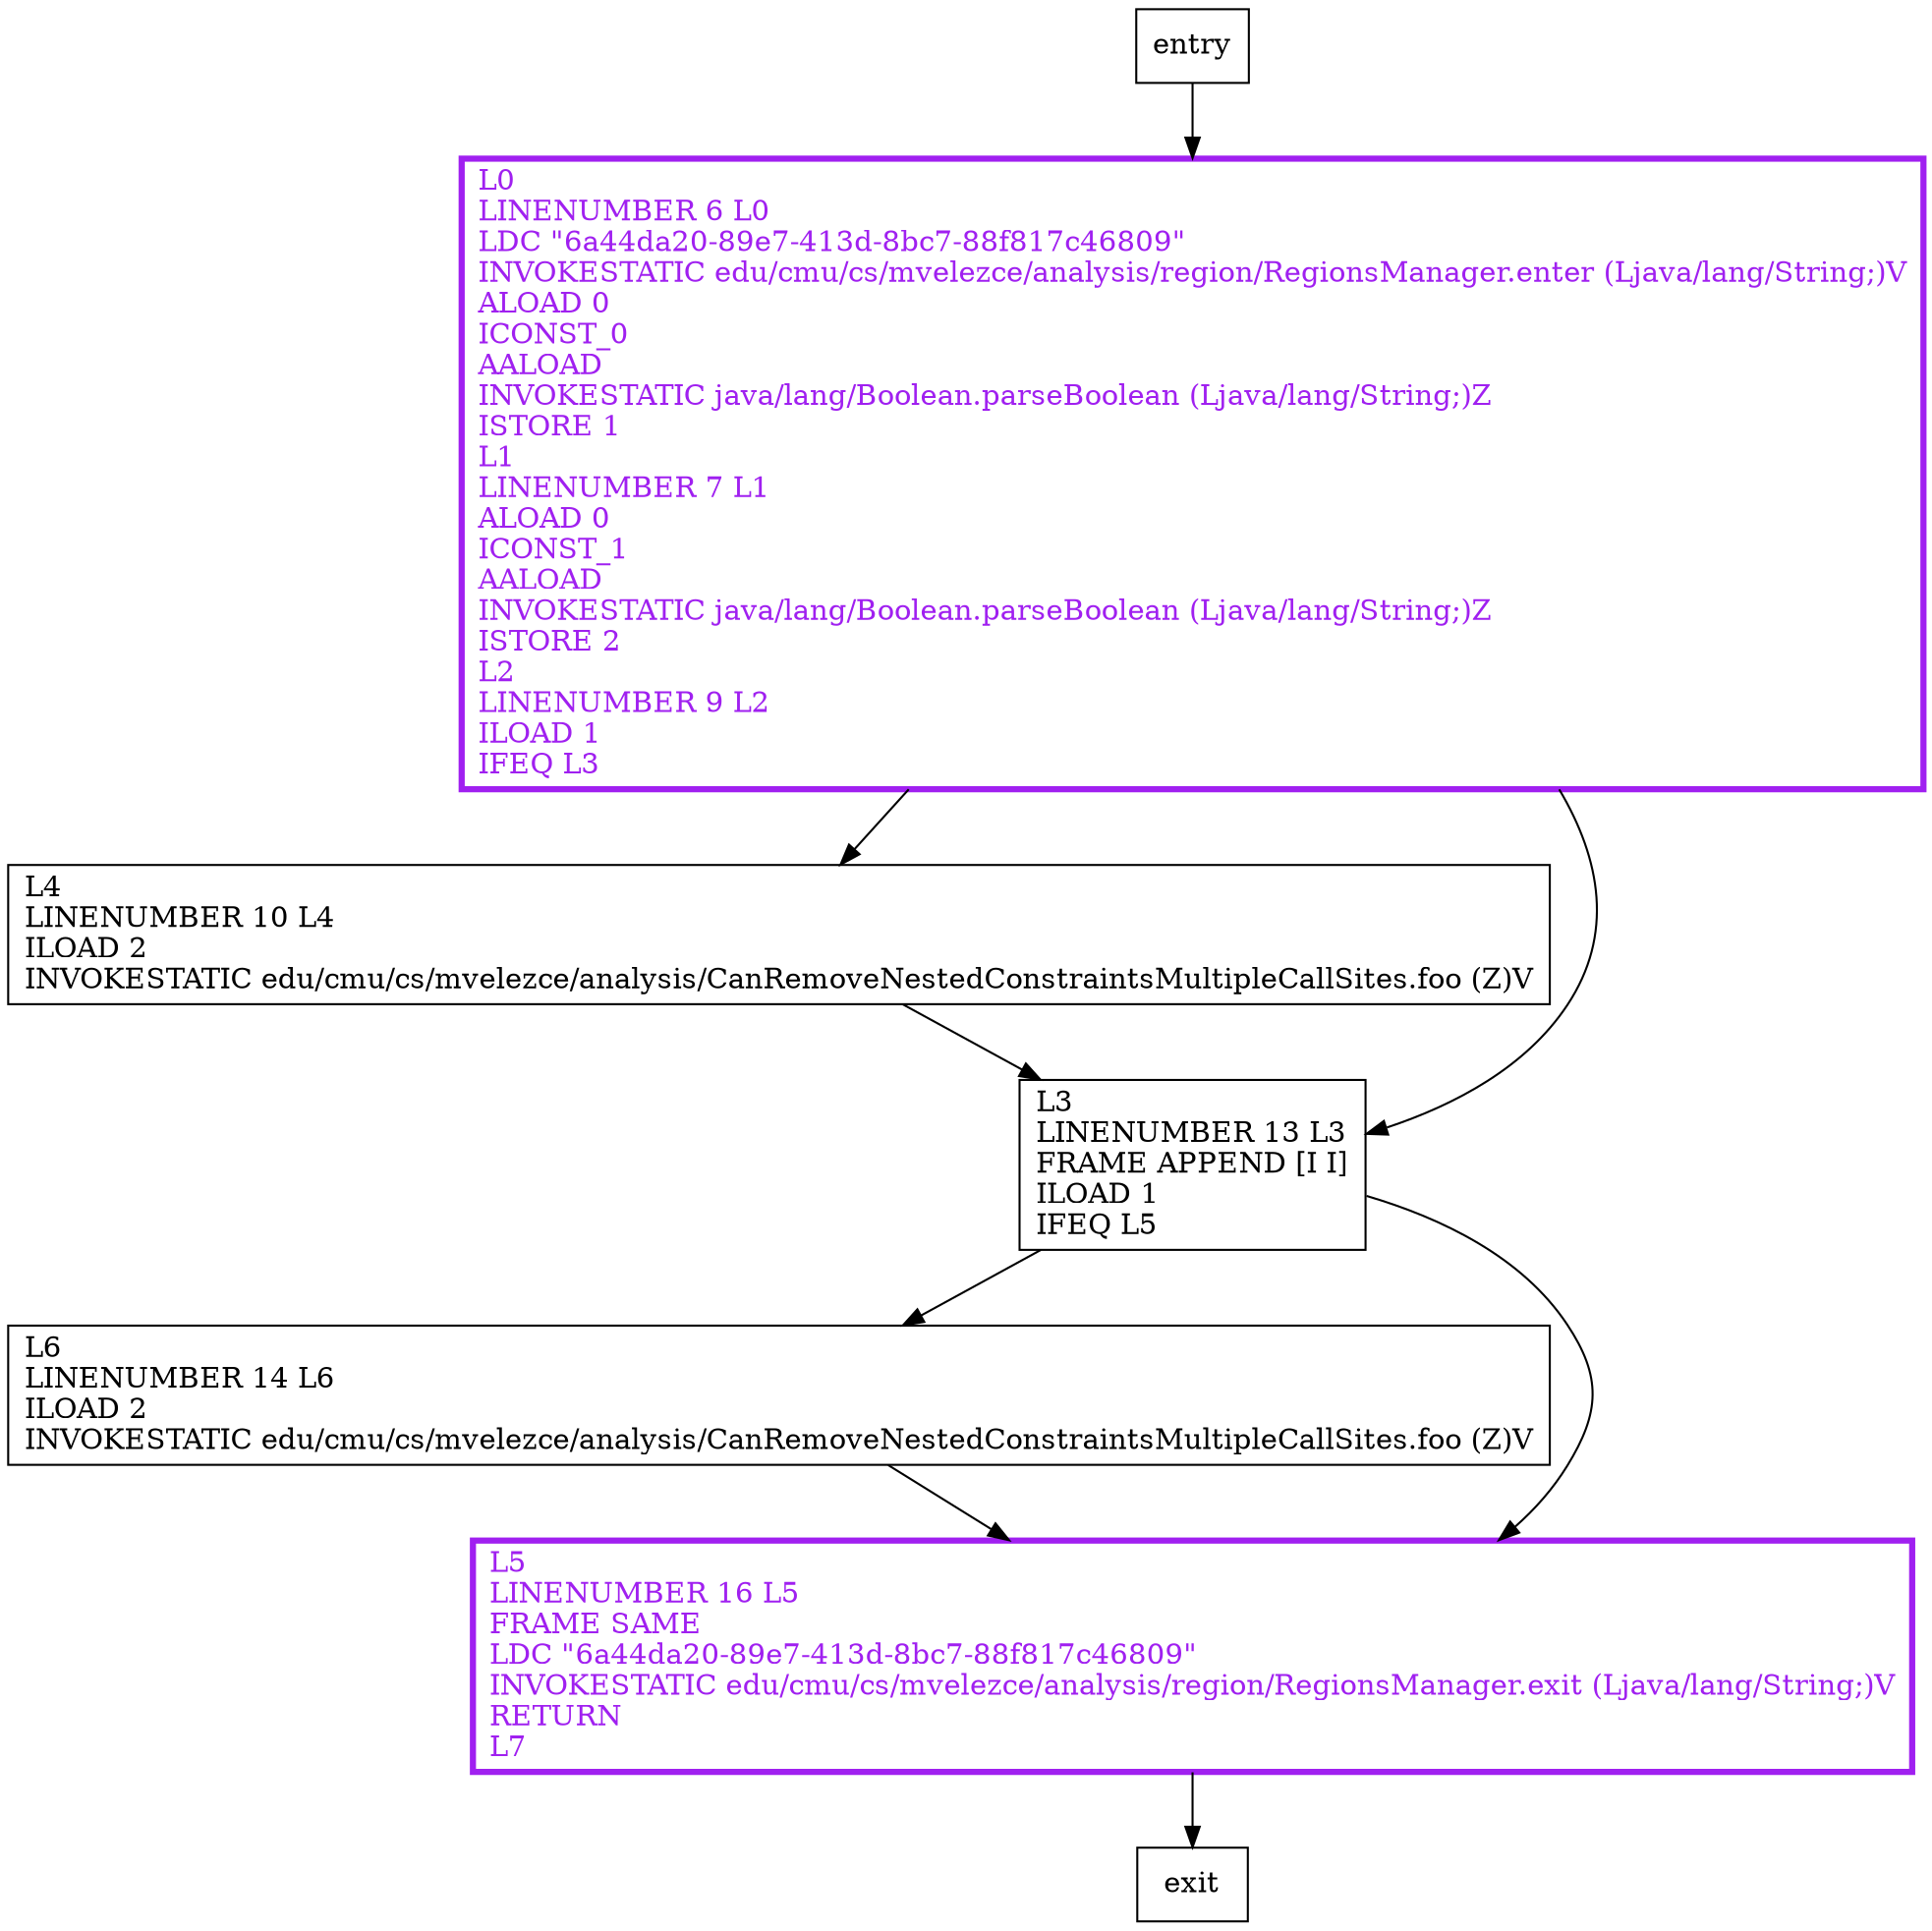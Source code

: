digraph main {
node [shape=record];
519529484 [label="L4\lLINENUMBER 10 L4\lILOAD 2\lINVOKESTATIC edu/cmu/cs/mvelezce/analysis/CanRemoveNestedConstraintsMultipleCallSites.foo (Z)V\l"];
312022529 [label="L3\lLINENUMBER 13 L3\lFRAME APPEND [I I]\lILOAD 1\lIFEQ L5\l"];
2109141839 [label="L0\lLINENUMBER 6 L0\lLDC \"6a44da20-89e7-413d-8bc7-88f817c46809\"\lINVOKESTATIC edu/cmu/cs/mvelezce/analysis/region/RegionsManager.enter (Ljava/lang/String;)V\lALOAD 0\lICONST_0\lAALOAD\lINVOKESTATIC java/lang/Boolean.parseBoolean (Ljava/lang/String;)Z\lISTORE 1\lL1\lLINENUMBER 7 L1\lALOAD 0\lICONST_1\lAALOAD\lINVOKESTATIC java/lang/Boolean.parseBoolean (Ljava/lang/String;)Z\lISTORE 2\lL2\lLINENUMBER 9 L2\lILOAD 1\lIFEQ L3\l"];
2062448608 [label="L6\lLINENUMBER 14 L6\lILOAD 2\lINVOKESTATIC edu/cmu/cs/mvelezce/analysis/CanRemoveNestedConstraintsMultipleCallSites.foo (Z)V\l"];
814274101 [label="L5\lLINENUMBER 16 L5\lFRAME SAME\lLDC \"6a44da20-89e7-413d-8bc7-88f817c46809\"\lINVOKESTATIC edu/cmu/cs/mvelezce/analysis/region/RegionsManager.exit (Ljava/lang/String;)V\lRETURN\lL7\l"];
entry;
exit;
entry -> 2109141839;
519529484 -> 312022529;
312022529 -> 2062448608;
312022529 -> 814274101;
2109141839 -> 519529484;
2109141839 -> 312022529;
2062448608 -> 814274101;
814274101 -> exit;
2109141839[fontcolor="purple", penwidth=3, color="purple"];
814274101[fontcolor="purple", penwidth=3, color="purple"];
}

